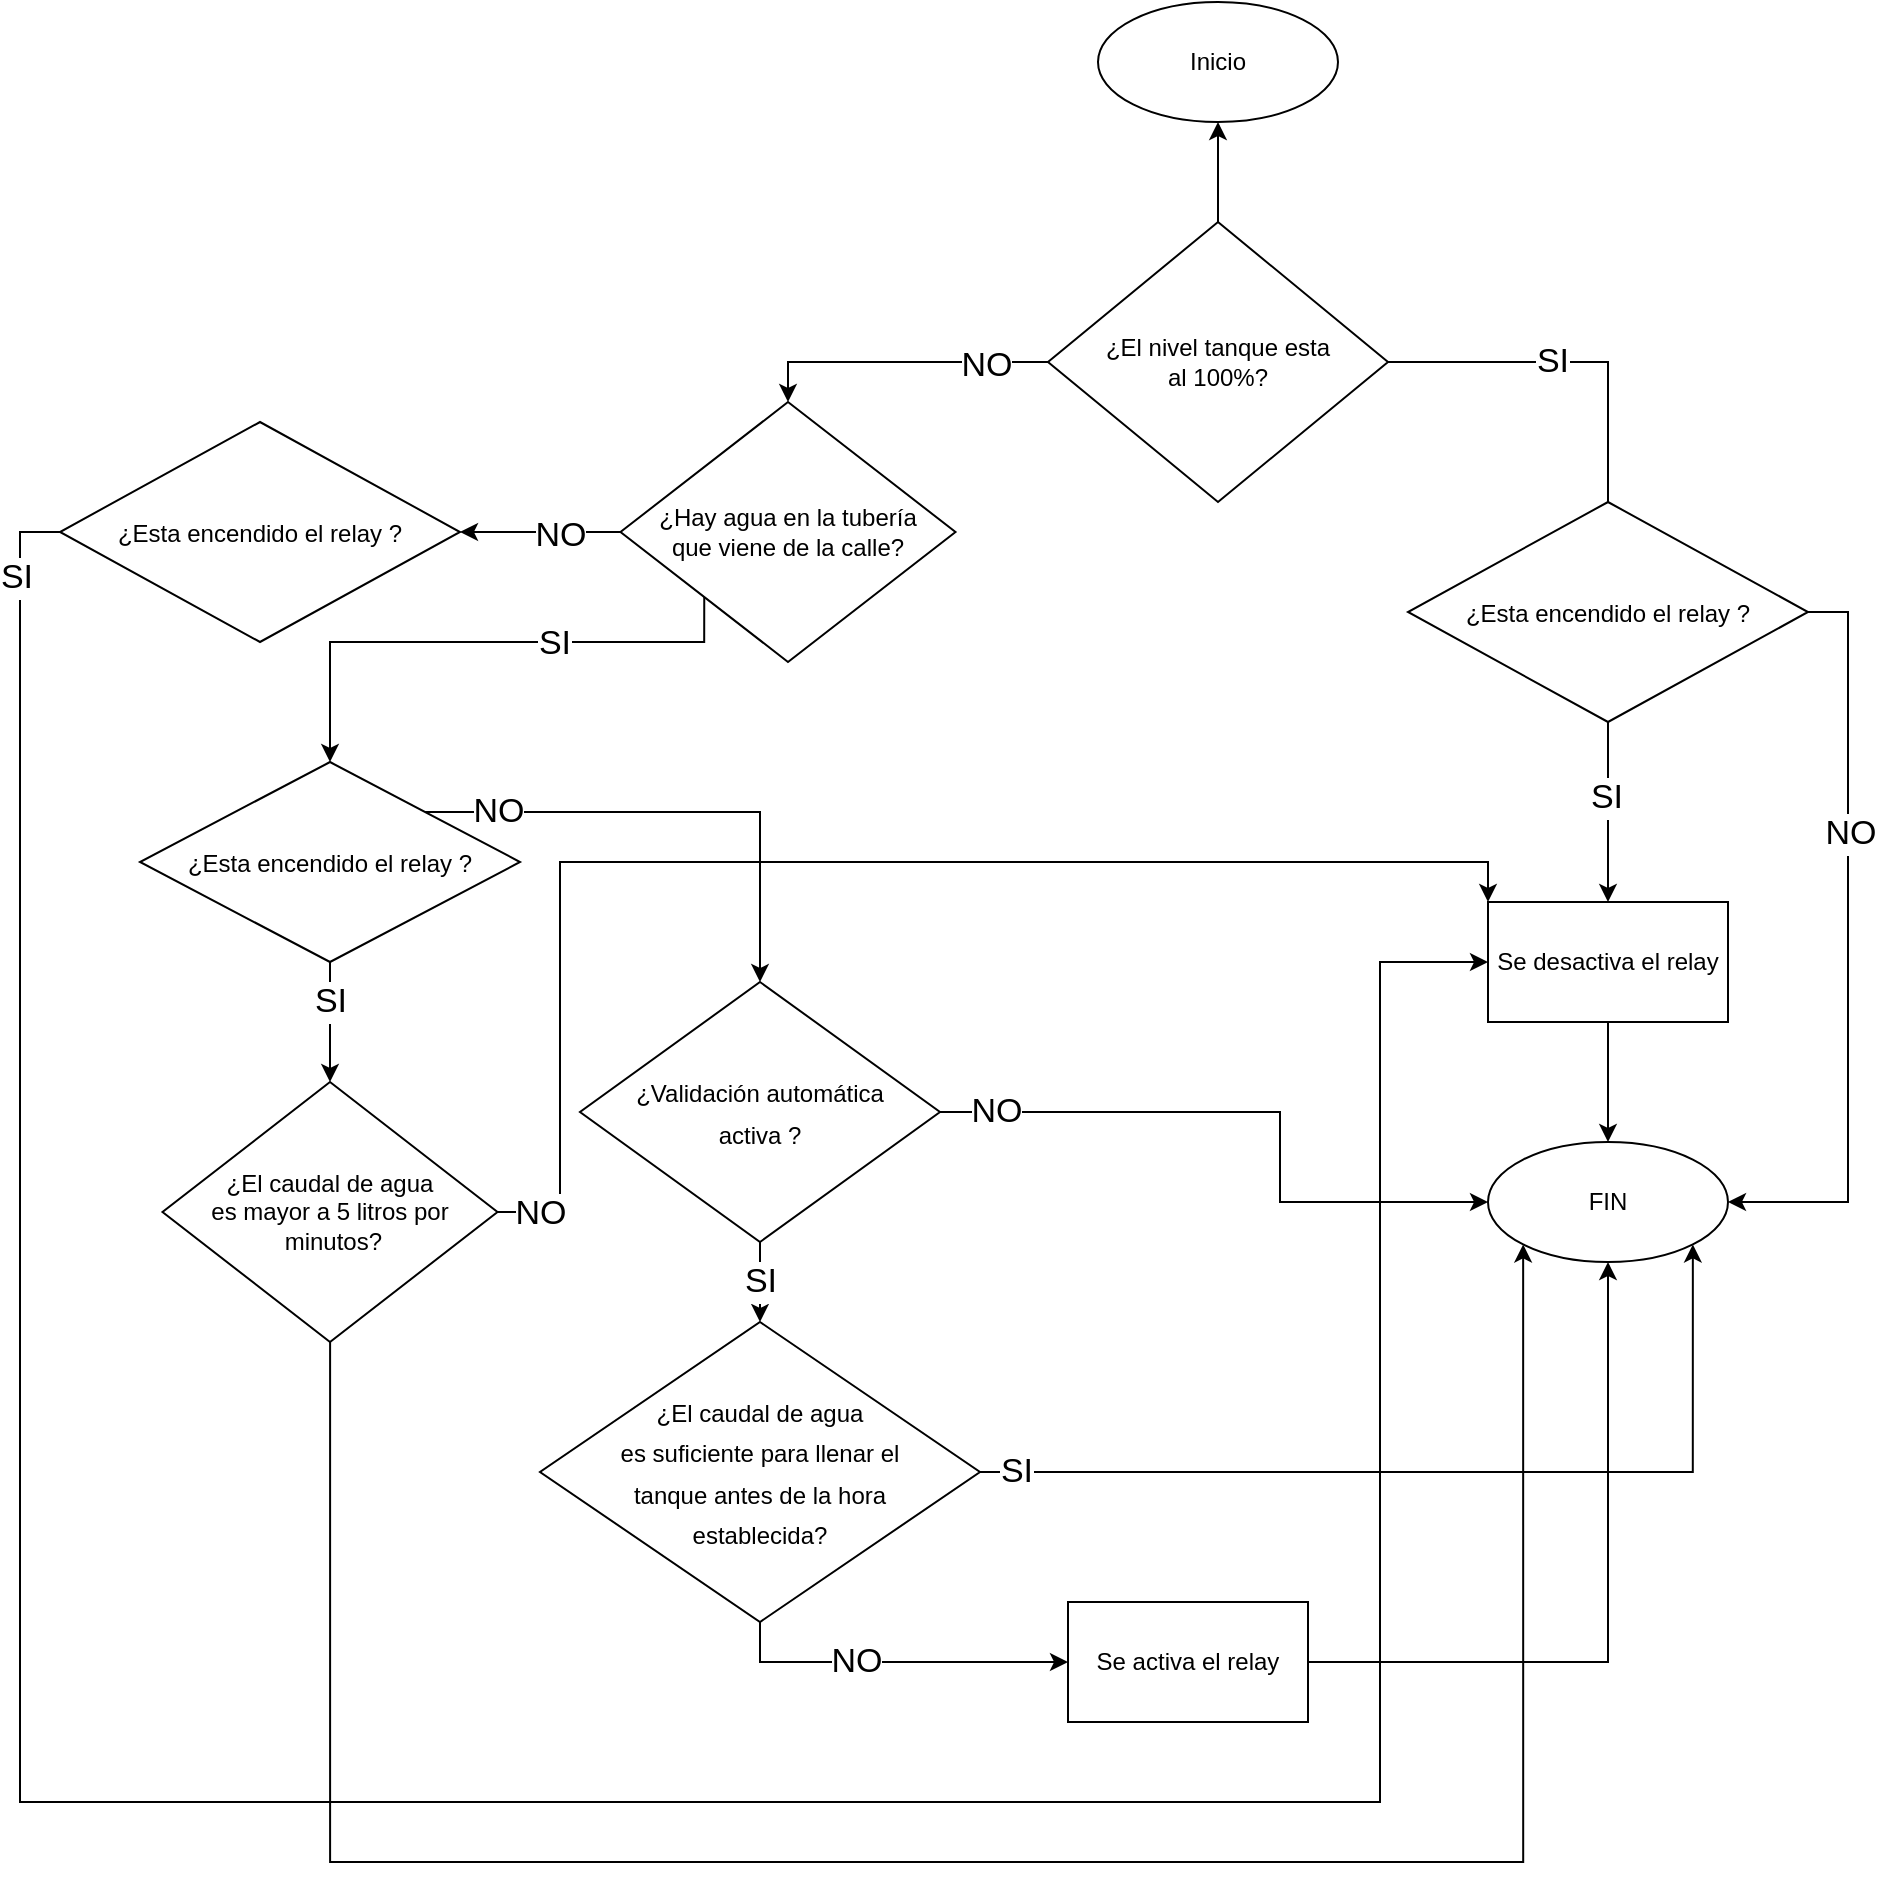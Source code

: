 <mxfile version="20.0.2" type="github">
  <diagram id="XMccEgg_2I5AYmfuxxWF" name="Page-1">
    <mxGraphModel dx="2115" dy="1831" grid="1" gridSize="10" guides="1" tooltips="1" connect="1" arrows="1" fold="1" page="1" pageScale="1" pageWidth="827" pageHeight="1169" math="0" shadow="0">
      <root>
        <mxCell id="0" />
        <mxCell id="1" parent="0" />
        <mxCell id="SRsSawWAYWnFvmfQ8JKs-2" style="edgeStyle=orthogonalEdgeStyle;rounded=0;orthogonalLoop=1;jettySize=auto;html=1;entryX=0.5;entryY=0;entryDx=0;entryDy=0;" parent="1" target="hKDp-RwPDXlJFt4NyMLu-3" edge="1">
          <mxGeometry relative="1" as="geometry">
            <mxPoint x="624" y="140" as="targetPoint" />
            <Array as="points">
              <mxPoint x="624" y="50" />
              <mxPoint x="624" y="170" />
            </Array>
            <mxPoint x="514" y="50" as="sourcePoint" />
          </mxGeometry>
        </mxCell>
        <mxCell id="SRsSawWAYWnFvmfQ8JKs-9" value="SI" style="edgeLabel;html=1;align=center;verticalAlign=middle;resizable=0;points=[];fontSize=17;" parent="SRsSawWAYWnFvmfQ8JKs-2" vertex="1" connectable="0">
          <mxGeometry x="-0.567" y="-3" relative="1" as="geometry">
            <mxPoint x="21" y="-3" as="offset" />
          </mxGeometry>
        </mxCell>
        <mxCell id="hKDp-RwPDXlJFt4NyMLu-36" value="" style="edgeStyle=orthogonalEdgeStyle;rounded=0;orthogonalLoop=1;jettySize=auto;html=1;fontSize=17;" parent="1" source="SRsSawWAYWnFvmfQ8JKs-1" target="hKDp-RwPDXlJFt4NyMLu-35" edge="1">
          <mxGeometry relative="1" as="geometry" />
        </mxCell>
        <mxCell id="IBwcr5gPt2FcrvwLxwh8-7" style="edgeStyle=orthogonalEdgeStyle;rounded=0;orthogonalLoop=1;jettySize=auto;html=1;entryX=0.5;entryY=0;entryDx=0;entryDy=0;fontSize=17;" edge="1" parent="1" source="SRsSawWAYWnFvmfQ8JKs-1" target="SRsSawWAYWnFvmfQ8JKs-14">
          <mxGeometry relative="1" as="geometry" />
        </mxCell>
        <mxCell id="IBwcr5gPt2FcrvwLxwh8-8" value="NO" style="edgeLabel;html=1;align=center;verticalAlign=middle;resizable=0;points=[];fontSize=17;" vertex="1" connectable="0" parent="IBwcr5gPt2FcrvwLxwh8-7">
          <mxGeometry x="-0.58" y="2" relative="1" as="geometry">
            <mxPoint as="offset" />
          </mxGeometry>
        </mxCell>
        <mxCell id="SRsSawWAYWnFvmfQ8JKs-1" value="¿El nivel tanque esta &lt;br&gt;al 100%?" style="rhombus;whiteSpace=wrap;html=1;" parent="1" vertex="1">
          <mxGeometry x="344" y="-20" width="170" height="140" as="geometry" />
        </mxCell>
        <mxCell id="SRsSawWAYWnFvmfQ8JKs-13" style="edgeStyle=orthogonalEdgeStyle;rounded=0;orthogonalLoop=1;jettySize=auto;html=1;fontSize=12;entryX=0;entryY=0.5;entryDx=0;entryDy=0;exitX=0.5;exitY=1;exitDx=0;exitDy=0;" parent="1" source="SRsSawWAYWnFvmfQ8JKs-11" target="SRsSawWAYWnFvmfQ8JKs-15" edge="1">
          <mxGeometry relative="1" as="geometry">
            <mxPoint x="110" y="480" as="targetPoint" />
            <mxPoint x="214" y="270" as="sourcePoint" />
            <Array as="points">
              <mxPoint x="200" y="700" />
              <mxPoint x="354" y="700" />
            </Array>
          </mxGeometry>
        </mxCell>
        <mxCell id="hKDp-RwPDXlJFt4NyMLu-1" value="NO" style="edgeLabel;html=1;align=center;verticalAlign=middle;resizable=0;points=[];fontSize=17;" parent="SRsSawWAYWnFvmfQ8JKs-13" vertex="1" connectable="0">
          <mxGeometry x="-0.224" relative="1" as="geometry">
            <mxPoint as="offset" />
          </mxGeometry>
        </mxCell>
        <mxCell id="hKDp-RwPDXlJFt4NyMLu-27" style="edgeStyle=orthogonalEdgeStyle;rounded=0;orthogonalLoop=1;jettySize=auto;html=1;entryX=1;entryY=1;entryDx=0;entryDy=0;fontSize=17;" parent="1" source="SRsSawWAYWnFvmfQ8JKs-11" target="hKDp-RwPDXlJFt4NyMLu-8" edge="1">
          <mxGeometry relative="1" as="geometry" />
        </mxCell>
        <mxCell id="hKDp-RwPDXlJFt4NyMLu-28" value="SI" style="edgeLabel;html=1;align=center;verticalAlign=middle;resizable=0;points=[];fontSize=17;" parent="hKDp-RwPDXlJFt4NyMLu-27" vertex="1" connectable="0">
          <mxGeometry x="-0.849" y="-1" relative="1" as="geometry">
            <mxPoint x="-18" y="-1" as="offset" />
          </mxGeometry>
        </mxCell>
        <mxCell id="SRsSawWAYWnFvmfQ8JKs-11" value="&lt;span style=&quot;font-size: 12px;&quot;&gt;¿El caudal de agua &lt;br&gt;es suficiente para llenar el &lt;br&gt;tanque antes&amp;nbsp;de la hora &lt;br&gt;establecida?&lt;/span&gt;" style="rhombus;whiteSpace=wrap;html=1;fontSize=17;" parent="1" vertex="1">
          <mxGeometry x="90" y="530" width="220" height="150" as="geometry" />
        </mxCell>
        <mxCell id="hKDp-RwPDXlJFt4NyMLu-39" style="edgeStyle=orthogonalEdgeStyle;rounded=0;orthogonalLoop=1;jettySize=auto;html=1;entryX=0.5;entryY=1;entryDx=0;entryDy=0;fontSize=12;" parent="1" source="SRsSawWAYWnFvmfQ8JKs-15" target="hKDp-RwPDXlJFt4NyMLu-8" edge="1">
          <mxGeometry relative="1" as="geometry" />
        </mxCell>
        <mxCell id="SRsSawWAYWnFvmfQ8JKs-15" value="Se activa el relay" style="whiteSpace=wrap;html=1;" parent="1" vertex="1">
          <mxGeometry x="354" y="670" width="120" height="60" as="geometry" />
        </mxCell>
        <mxCell id="hKDp-RwPDXlJFt4NyMLu-9" value="" style="edgeStyle=orthogonalEdgeStyle;rounded=0;orthogonalLoop=1;jettySize=auto;html=1;fontSize=17;" parent="1" source="SRsSawWAYWnFvmfQ8JKs-21" target="hKDp-RwPDXlJFt4NyMLu-8" edge="1">
          <mxGeometry relative="1" as="geometry" />
        </mxCell>
        <mxCell id="SRsSawWAYWnFvmfQ8JKs-21" value="Se desactiva el relay" style="rounded=0;whiteSpace=wrap;html=1;" parent="1" vertex="1">
          <mxGeometry x="564" y="320" width="120" height="60" as="geometry" />
        </mxCell>
        <mxCell id="hKDp-RwPDXlJFt4NyMLu-4" style="edgeStyle=orthogonalEdgeStyle;rounded=0;orthogonalLoop=1;jettySize=auto;html=1;fontSize=12;exitX=0.5;exitY=1;exitDx=0;exitDy=0;" parent="1" source="hKDp-RwPDXlJFt4NyMLu-3" target="SRsSawWAYWnFvmfQ8JKs-21" edge="1">
          <mxGeometry relative="1" as="geometry">
            <mxPoint x="634" y="290" as="targetPoint" />
            <mxPoint x="634" y="244.5" as="sourcePoint" />
            <Array as="points">
              <mxPoint x="624" y="320" />
              <mxPoint x="624" y="320" />
            </Array>
          </mxGeometry>
        </mxCell>
        <mxCell id="hKDp-RwPDXlJFt4NyMLu-7" value="&lt;span style=&quot;font-size: 17px;&quot;&gt;SI&lt;/span&gt;" style="edgeLabel;html=1;align=center;verticalAlign=middle;resizable=0;points=[];fontSize=17;" parent="hKDp-RwPDXlJFt4NyMLu-4" vertex="1" connectable="0">
          <mxGeometry x="-0.167" relative="1" as="geometry">
            <mxPoint x="-1" as="offset" />
          </mxGeometry>
        </mxCell>
        <mxCell id="hKDp-RwPDXlJFt4NyMLu-10" style="edgeStyle=orthogonalEdgeStyle;rounded=0;orthogonalLoop=1;jettySize=auto;html=1;exitX=1;exitY=0.5;exitDx=0;exitDy=0;entryX=1;entryY=0.5;entryDx=0;entryDy=0;fontSize=17;" parent="1" source="hKDp-RwPDXlJFt4NyMLu-3" target="hKDp-RwPDXlJFt4NyMLu-8" edge="1">
          <mxGeometry relative="1" as="geometry" />
        </mxCell>
        <mxCell id="hKDp-RwPDXlJFt4NyMLu-11" value="NO" style="edgeLabel;html=1;align=center;verticalAlign=middle;resizable=0;points=[];fontSize=17;" parent="hKDp-RwPDXlJFt4NyMLu-10" vertex="1" connectable="0">
          <mxGeometry x="-0.301" y="1" relative="1" as="geometry">
            <mxPoint as="offset" />
          </mxGeometry>
        </mxCell>
        <mxCell id="hKDp-RwPDXlJFt4NyMLu-3" value="&lt;font style=&quot;font-size: 12px;&quot;&gt;¿Esta encendido el relay ?&lt;/font&gt;" style="rhombus;whiteSpace=wrap;html=1;fontSize=17;" parent="1" vertex="1">
          <mxGeometry x="524" y="120" width="200" height="110" as="geometry" />
        </mxCell>
        <mxCell id="hKDp-RwPDXlJFt4NyMLu-8" value="FIN" style="ellipse;whiteSpace=wrap;html=1;rounded=0;" parent="1" vertex="1">
          <mxGeometry x="564" y="440" width="120" height="60" as="geometry" />
        </mxCell>
        <mxCell id="hKDp-RwPDXlJFt4NyMLu-25" style="edgeStyle=orthogonalEdgeStyle;rounded=0;orthogonalLoop=1;jettySize=auto;html=1;fontSize=17;startArrow=none;" parent="1" source="SRsSawWAYWnFvmfQ8JKs-14" target="hKDp-RwPDXlJFt4NyMLu-12" edge="1">
          <mxGeometry relative="1" as="geometry">
            <mxPoint x="214" y="260" as="targetPoint" />
            <Array as="points">
              <mxPoint x="214" y="135" />
            </Array>
          </mxGeometry>
        </mxCell>
        <mxCell id="IBwcr5gPt2FcrvwLxwh8-11" value="NO" style="edgeLabel;html=1;align=center;verticalAlign=middle;resizable=0;points=[];fontSize=17;" vertex="1" connectable="0" parent="hKDp-RwPDXlJFt4NyMLu-25">
          <mxGeometry x="-0.232" y="2" relative="1" as="geometry">
            <mxPoint as="offset" />
          </mxGeometry>
        </mxCell>
        <mxCell id="IBwcr5gPt2FcrvwLxwh8-16" style="edgeStyle=orthogonalEdgeStyle;rounded=0;orthogonalLoop=1;jettySize=auto;html=1;entryX=0;entryY=0.5;entryDx=0;entryDy=0;fontSize=17;exitX=0;exitY=0.5;exitDx=0;exitDy=0;" edge="1" parent="1" source="hKDp-RwPDXlJFt4NyMLu-12" target="SRsSawWAYWnFvmfQ8JKs-21">
          <mxGeometry relative="1" as="geometry">
            <Array as="points">
              <mxPoint x="-170" y="135" />
              <mxPoint x="-170" y="770" />
              <mxPoint x="510" y="770" />
              <mxPoint x="510" y="350" />
            </Array>
          </mxGeometry>
        </mxCell>
        <mxCell id="IBwcr5gPt2FcrvwLxwh8-17" value="SI" style="edgeLabel;html=1;align=center;verticalAlign=middle;resizable=0;points=[];fontSize=17;" vertex="1" connectable="0" parent="IBwcr5gPt2FcrvwLxwh8-16">
          <mxGeometry x="-0.953" y="-2" relative="1" as="geometry">
            <mxPoint as="offset" />
          </mxGeometry>
        </mxCell>
        <mxCell id="hKDp-RwPDXlJFt4NyMLu-12" value="&lt;font style=&quot;font-size: 12px;&quot;&gt;¿Esta encendido el relay ?&lt;/font&gt;" style="rhombus;whiteSpace=wrap;html=1;fontSize=17;" parent="1" vertex="1">
          <mxGeometry x="-150" y="80" width="200" height="110" as="geometry" />
        </mxCell>
        <mxCell id="IBwcr5gPt2FcrvwLxwh8-25" style="edgeStyle=orthogonalEdgeStyle;rounded=0;orthogonalLoop=1;jettySize=auto;html=1;entryX=0;entryY=0;entryDx=0;entryDy=0;fontSize=17;" edge="1" parent="1" source="hKDp-RwPDXlJFt4NyMLu-14" target="SRsSawWAYWnFvmfQ8JKs-21">
          <mxGeometry relative="1" as="geometry">
            <Array as="points">
              <mxPoint x="100" y="475" />
              <mxPoint x="100" y="300" />
              <mxPoint x="564" y="300" />
            </Array>
          </mxGeometry>
        </mxCell>
        <mxCell id="IBwcr5gPt2FcrvwLxwh8-26" value="NO" style="edgeLabel;html=1;align=center;verticalAlign=middle;resizable=0;points=[];fontSize=17;" vertex="1" connectable="0" parent="IBwcr5gPt2FcrvwLxwh8-25">
          <mxGeometry x="-0.853" relative="1" as="geometry">
            <mxPoint x="-10" y="20" as="offset" />
          </mxGeometry>
        </mxCell>
        <mxCell id="IBwcr5gPt2FcrvwLxwh8-27" style="edgeStyle=orthogonalEdgeStyle;rounded=0;orthogonalLoop=1;jettySize=auto;html=1;entryX=0;entryY=1;entryDx=0;entryDy=0;fontSize=17;" edge="1" parent="1" source="hKDp-RwPDXlJFt4NyMLu-14" target="hKDp-RwPDXlJFt4NyMLu-8">
          <mxGeometry relative="1" as="geometry">
            <Array as="points">
              <mxPoint x="-15" y="800" />
              <mxPoint x="582" y="800" />
            </Array>
          </mxGeometry>
        </mxCell>
        <mxCell id="hKDp-RwPDXlJFt4NyMLu-14" value="¿El caudal de agua &lt;br&gt;es&amp;nbsp;mayor a 5 litros por&lt;br&gt;&amp;nbsp;minutos?" style="rhombus;whiteSpace=wrap;html=1;fontSize=12;" parent="1" vertex="1">
          <mxGeometry x="-98.75" y="410" width="167.5" height="130" as="geometry" />
        </mxCell>
        <mxCell id="hKDp-RwPDXlJFt4NyMLu-35" value="Inicio" style="ellipse;whiteSpace=wrap;html=1;" parent="1" vertex="1">
          <mxGeometry x="369" y="-130" width="120" height="60" as="geometry" />
        </mxCell>
        <mxCell id="IBwcr5gPt2FcrvwLxwh8-14" style="edgeStyle=orthogonalEdgeStyle;rounded=0;orthogonalLoop=1;jettySize=auto;html=1;entryX=0;entryY=0.5;entryDx=0;entryDy=0;fontSize=17;exitX=1;exitY=0.5;exitDx=0;exitDy=0;" edge="1" parent="1" source="hKDp-RwPDXlJFt4NyMLu-37" target="hKDp-RwPDXlJFt4NyMLu-8">
          <mxGeometry relative="1" as="geometry">
            <Array as="points">
              <mxPoint x="460" y="425" />
              <mxPoint x="460" y="470" />
            </Array>
          </mxGeometry>
        </mxCell>
        <mxCell id="IBwcr5gPt2FcrvwLxwh8-15" value="NO" style="edgeLabel;html=1;align=center;verticalAlign=middle;resizable=0;points=[];fontSize=17;" vertex="1" connectable="0" parent="IBwcr5gPt2FcrvwLxwh8-14">
          <mxGeometry x="-0.824" relative="1" as="geometry">
            <mxPoint as="offset" />
          </mxGeometry>
        </mxCell>
        <mxCell id="hKDp-RwPDXlJFt4NyMLu-37" value="&lt;font style=&quot;font-size: 12px;&quot;&gt;¿Validación automática &lt;br&gt;activa ?&lt;/font&gt;" style="rhombus;whiteSpace=wrap;html=1;fontSize=17;" parent="1" vertex="1">
          <mxGeometry x="110" y="360" width="180" height="130" as="geometry" />
        </mxCell>
        <mxCell id="hKDp-RwPDXlJFt4NyMLu-42" value="" style="endArrow=classic;html=1;rounded=0;fontSize=17;exitX=0.5;exitY=1;exitDx=0;exitDy=0;entryX=0.5;entryY=0;entryDx=0;entryDy=0;" parent="1" source="hKDp-RwPDXlJFt4NyMLu-37" target="SRsSawWAYWnFvmfQ8JKs-11" edge="1">
          <mxGeometry relative="1" as="geometry">
            <mxPoint x="270" y="340" as="sourcePoint" />
            <mxPoint x="370" y="340" as="targetPoint" />
          </mxGeometry>
        </mxCell>
        <mxCell id="hKDp-RwPDXlJFt4NyMLu-43" value="SI" style="edgeLabel;resizable=0;html=1;align=center;verticalAlign=middle;fontSize=17;" parent="hKDp-RwPDXlJFt4NyMLu-42" connectable="0" vertex="1">
          <mxGeometry relative="1" as="geometry" />
        </mxCell>
        <mxCell id="IBwcr5gPt2FcrvwLxwh8-12" style="edgeStyle=orthogonalEdgeStyle;rounded=0;orthogonalLoop=1;jettySize=auto;html=1;exitX=0;exitY=1;exitDx=0;exitDy=0;fontSize=17;entryX=0.5;entryY=0;entryDx=0;entryDy=0;" edge="1" parent="1" source="SRsSawWAYWnFvmfQ8JKs-14" target="IBwcr5gPt2FcrvwLxwh8-19">
          <mxGeometry relative="1" as="geometry">
            <mxPoint x="214" y="270" as="targetPoint" />
            <Array as="points">
              <mxPoint x="172" y="190" />
              <mxPoint x="-15" y="190" />
            </Array>
          </mxGeometry>
        </mxCell>
        <mxCell id="IBwcr5gPt2FcrvwLxwh8-13" value="SI" style="edgeLabel;html=1;align=center;verticalAlign=middle;resizable=0;points=[];fontSize=17;" vertex="1" connectable="0" parent="IBwcr5gPt2FcrvwLxwh8-12">
          <mxGeometry x="-0.278" y="1" relative="1" as="geometry">
            <mxPoint as="offset" />
          </mxGeometry>
        </mxCell>
        <mxCell id="SRsSawWAYWnFvmfQ8JKs-14" value="¿Hay agua en la tubería &lt;br&gt;que viene de la calle?" style="rhombus;whiteSpace=wrap;html=1;fontSize=12;" parent="1" vertex="1">
          <mxGeometry x="130.25" y="70" width="167.5" height="130" as="geometry" />
        </mxCell>
        <mxCell id="IBwcr5gPt2FcrvwLxwh8-22" style="edgeStyle=orthogonalEdgeStyle;rounded=0;orthogonalLoop=1;jettySize=auto;html=1;entryX=0.5;entryY=0;entryDx=0;entryDy=0;fontSize=17;" edge="1" parent="1" source="IBwcr5gPt2FcrvwLxwh8-19" target="hKDp-RwPDXlJFt4NyMLu-14">
          <mxGeometry relative="1" as="geometry" />
        </mxCell>
        <mxCell id="IBwcr5gPt2FcrvwLxwh8-24" value="SI" style="edgeLabel;html=1;align=center;verticalAlign=middle;resizable=0;points=[];fontSize=17;" vertex="1" connectable="0" parent="IBwcr5gPt2FcrvwLxwh8-22">
          <mxGeometry x="-0.656" relative="1" as="geometry">
            <mxPoint y="9" as="offset" />
          </mxGeometry>
        </mxCell>
        <mxCell id="IBwcr5gPt2FcrvwLxwh8-28" style="edgeStyle=orthogonalEdgeStyle;rounded=0;orthogonalLoop=1;jettySize=auto;html=1;fontSize=17;exitX=1;exitY=0;exitDx=0;exitDy=0;" edge="1" parent="1" source="IBwcr5gPt2FcrvwLxwh8-19" target="hKDp-RwPDXlJFt4NyMLu-37">
          <mxGeometry relative="1" as="geometry" />
        </mxCell>
        <mxCell id="IBwcr5gPt2FcrvwLxwh8-29" value="NO" style="edgeLabel;html=1;align=center;verticalAlign=middle;resizable=0;points=[];fontSize=17;" vertex="1" connectable="0" parent="IBwcr5gPt2FcrvwLxwh8-28">
          <mxGeometry x="-0.716" relative="1" as="geometry">
            <mxPoint as="offset" />
          </mxGeometry>
        </mxCell>
        <mxCell id="IBwcr5gPt2FcrvwLxwh8-19" value="&lt;font style=&quot;font-size: 12px;&quot;&gt;¿Esta encendido el relay&amp;nbsp;?&lt;/font&gt;" style="rhombus;whiteSpace=wrap;html=1;fontSize=17;" vertex="1" parent="1">
          <mxGeometry x="-110" y="250" width="190" height="100" as="geometry" />
        </mxCell>
      </root>
    </mxGraphModel>
  </diagram>
</mxfile>
